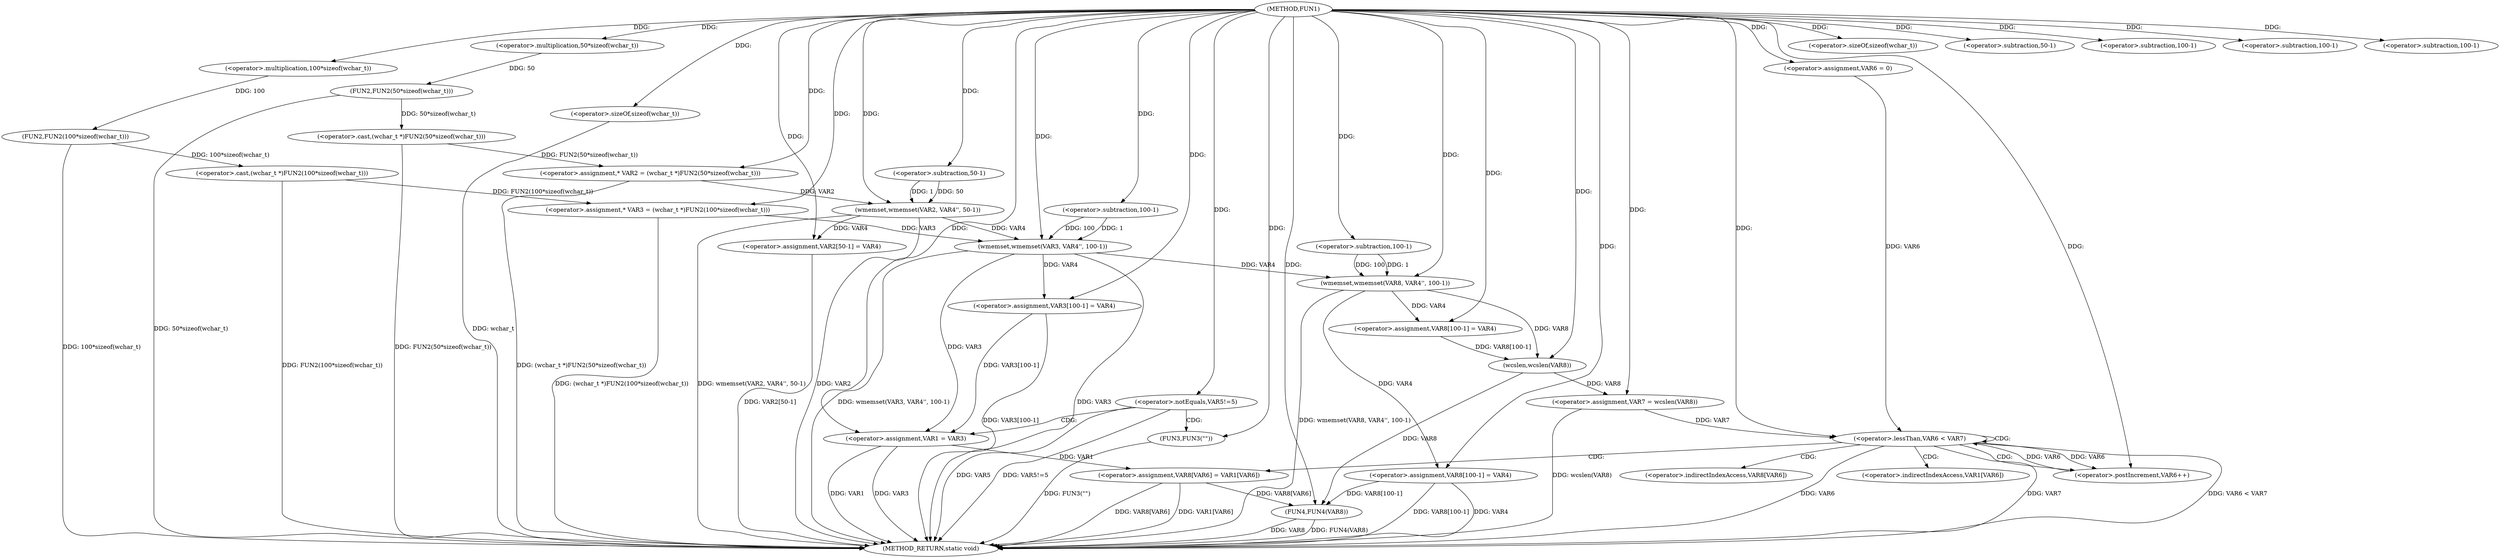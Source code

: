 digraph FUN1 {  
"1000100" [label = "(METHOD,FUN1)" ]
"1000208" [label = "(METHOD_RETURN,static void)" ]
"1000104" [label = "(<operator>.assignment,* VAR2 = (wchar_t *)FUN2(50*sizeof(wchar_t)))" ]
"1000106" [label = "(<operator>.cast,(wchar_t *)FUN2(50*sizeof(wchar_t)))" ]
"1000108" [label = "(FUN2,FUN2(50*sizeof(wchar_t)))" ]
"1000109" [label = "(<operator>.multiplication,50*sizeof(wchar_t))" ]
"1000111" [label = "(<operator>.sizeOf,sizeof(wchar_t))" ]
"1000114" [label = "(<operator>.assignment,* VAR3 = (wchar_t *)FUN2(100*sizeof(wchar_t)))" ]
"1000116" [label = "(<operator>.cast,(wchar_t *)FUN2(100*sizeof(wchar_t)))" ]
"1000118" [label = "(FUN2,FUN2(100*sizeof(wchar_t)))" ]
"1000119" [label = "(<operator>.multiplication,100*sizeof(wchar_t))" ]
"1000121" [label = "(<operator>.sizeOf,sizeof(wchar_t))" ]
"1000123" [label = "(wmemset,wmemset(VAR2, VAR4'', 50-1))" ]
"1000126" [label = "(<operator>.subtraction,50-1)" ]
"1000129" [label = "(<operator>.assignment,VAR2[50-1] = VAR4)" ]
"1000132" [label = "(<operator>.subtraction,50-1)" ]
"1000136" [label = "(wmemset,wmemset(VAR3, VAR4'', 100-1))" ]
"1000139" [label = "(<operator>.subtraction,100-1)" ]
"1000142" [label = "(<operator>.assignment,VAR3[100-1] = VAR4)" ]
"1000145" [label = "(<operator>.subtraction,100-1)" ]
"1000150" [label = "(<operator>.notEquals,VAR5!=5)" ]
"1000154" [label = "(FUN3,FUN3(\"\"))" ]
"1000158" [label = "(<operator>.assignment,VAR1 = VAR3)" ]
"1000165" [label = "(wmemset,wmemset(VAR8, VAR4'', 100-1))" ]
"1000168" [label = "(<operator>.subtraction,100-1)" ]
"1000171" [label = "(<operator>.assignment,VAR8[100-1] = VAR4)" ]
"1000174" [label = "(<operator>.subtraction,100-1)" ]
"1000178" [label = "(<operator>.assignment,VAR7 = wcslen(VAR8))" ]
"1000180" [label = "(wcslen,wcslen(VAR8))" ]
"1000183" [label = "(<operator>.assignment,VAR6 = 0)" ]
"1000186" [label = "(<operator>.lessThan,VAR6 < VAR7)" ]
"1000189" [label = "(<operator>.postIncrement,VAR6++)" ]
"1000192" [label = "(<operator>.assignment,VAR8[VAR6] = VAR1[VAR6])" ]
"1000199" [label = "(<operator>.assignment,VAR8[100-1] = VAR4)" ]
"1000202" [label = "(<operator>.subtraction,100-1)" ]
"1000206" [label = "(FUN4,FUN4(VAR8))" ]
"1000193" [label = "(<operator>.indirectIndexAccess,VAR8[VAR6])" ]
"1000196" [label = "(<operator>.indirectIndexAccess,VAR1[VAR6])" ]
  "1000106" -> "1000208"  [ label = "DDG: FUN2(50*sizeof(wchar_t))"] 
  "1000150" -> "1000208"  [ label = "DDG: VAR5"] 
  "1000199" -> "1000208"  [ label = "DDG: VAR8[100-1]"] 
  "1000206" -> "1000208"  [ label = "DDG: VAR8"] 
  "1000116" -> "1000208"  [ label = "DDG: FUN2(100*sizeof(wchar_t))"] 
  "1000154" -> "1000208"  [ label = "DDG: FUN3(\"\")"] 
  "1000192" -> "1000208"  [ label = "DDG: VAR8[VAR6]"] 
  "1000150" -> "1000208"  [ label = "DDG: VAR5!=5"] 
  "1000192" -> "1000208"  [ label = "DDG: VAR1[VAR6]"] 
  "1000158" -> "1000208"  [ label = "DDG: VAR1"] 
  "1000186" -> "1000208"  [ label = "DDG: VAR7"] 
  "1000129" -> "1000208"  [ label = "DDG: VAR2[50-1]"] 
  "1000186" -> "1000208"  [ label = "DDG: VAR6 < VAR7"] 
  "1000186" -> "1000208"  [ label = "DDG: VAR6"] 
  "1000158" -> "1000208"  [ label = "DDG: VAR3"] 
  "1000206" -> "1000208"  [ label = "DDG: FUN4(VAR8)"] 
  "1000123" -> "1000208"  [ label = "DDG: wmemset(VAR2, VAR4'', 50-1)"] 
  "1000178" -> "1000208"  [ label = "DDG: wcslen(VAR8)"] 
  "1000142" -> "1000208"  [ label = "DDG: VAR3[100-1]"] 
  "1000136" -> "1000208"  [ label = "DDG: wmemset(VAR3, VAR4'', 100-1)"] 
  "1000121" -> "1000208"  [ label = "DDG: wchar_t"] 
  "1000199" -> "1000208"  [ label = "DDG: VAR4"] 
  "1000118" -> "1000208"  [ label = "DDG: 100*sizeof(wchar_t)"] 
  "1000114" -> "1000208"  [ label = "DDG: (wchar_t *)FUN2(100*sizeof(wchar_t))"] 
  "1000136" -> "1000208"  [ label = "DDG: VAR3"] 
  "1000104" -> "1000208"  [ label = "DDG: (wchar_t *)FUN2(50*sizeof(wchar_t))"] 
  "1000108" -> "1000208"  [ label = "DDG: 50*sizeof(wchar_t)"] 
  "1000123" -> "1000208"  [ label = "DDG: VAR2"] 
  "1000165" -> "1000208"  [ label = "DDG: wmemset(VAR8, VAR4'', 100-1)"] 
  "1000106" -> "1000104"  [ label = "DDG: FUN2(50*sizeof(wchar_t))"] 
  "1000100" -> "1000104"  [ label = "DDG: "] 
  "1000108" -> "1000106"  [ label = "DDG: 50*sizeof(wchar_t)"] 
  "1000109" -> "1000108"  [ label = "DDG: 50"] 
  "1000100" -> "1000109"  [ label = "DDG: "] 
  "1000100" -> "1000111"  [ label = "DDG: "] 
  "1000116" -> "1000114"  [ label = "DDG: FUN2(100*sizeof(wchar_t))"] 
  "1000100" -> "1000114"  [ label = "DDG: "] 
  "1000118" -> "1000116"  [ label = "DDG: 100*sizeof(wchar_t)"] 
  "1000119" -> "1000118"  [ label = "DDG: 100"] 
  "1000100" -> "1000119"  [ label = "DDG: "] 
  "1000100" -> "1000121"  [ label = "DDG: "] 
  "1000104" -> "1000123"  [ label = "DDG: VAR2"] 
  "1000100" -> "1000123"  [ label = "DDG: "] 
  "1000126" -> "1000123"  [ label = "DDG: 50"] 
  "1000126" -> "1000123"  [ label = "DDG: 1"] 
  "1000100" -> "1000126"  [ label = "DDG: "] 
  "1000123" -> "1000129"  [ label = "DDG: VAR4"] 
  "1000100" -> "1000129"  [ label = "DDG: "] 
  "1000100" -> "1000132"  [ label = "DDG: "] 
  "1000114" -> "1000136"  [ label = "DDG: VAR3"] 
  "1000100" -> "1000136"  [ label = "DDG: "] 
  "1000123" -> "1000136"  [ label = "DDG: VAR4"] 
  "1000139" -> "1000136"  [ label = "DDG: 100"] 
  "1000139" -> "1000136"  [ label = "DDG: 1"] 
  "1000100" -> "1000139"  [ label = "DDG: "] 
  "1000136" -> "1000142"  [ label = "DDG: VAR4"] 
  "1000100" -> "1000142"  [ label = "DDG: "] 
  "1000100" -> "1000145"  [ label = "DDG: "] 
  "1000100" -> "1000150"  [ label = "DDG: "] 
  "1000100" -> "1000154"  [ label = "DDG: "] 
  "1000142" -> "1000158"  [ label = "DDG: VAR3[100-1]"] 
  "1000136" -> "1000158"  [ label = "DDG: VAR3"] 
  "1000100" -> "1000158"  [ label = "DDG: "] 
  "1000100" -> "1000165"  [ label = "DDG: "] 
  "1000136" -> "1000165"  [ label = "DDG: VAR4"] 
  "1000168" -> "1000165"  [ label = "DDG: 100"] 
  "1000168" -> "1000165"  [ label = "DDG: 1"] 
  "1000100" -> "1000168"  [ label = "DDG: "] 
  "1000165" -> "1000171"  [ label = "DDG: VAR4"] 
  "1000100" -> "1000171"  [ label = "DDG: "] 
  "1000100" -> "1000174"  [ label = "DDG: "] 
  "1000180" -> "1000178"  [ label = "DDG: VAR8"] 
  "1000100" -> "1000178"  [ label = "DDG: "] 
  "1000171" -> "1000180"  [ label = "DDG: VAR8[100-1]"] 
  "1000165" -> "1000180"  [ label = "DDG: VAR8"] 
  "1000100" -> "1000180"  [ label = "DDG: "] 
  "1000100" -> "1000183"  [ label = "DDG: "] 
  "1000189" -> "1000186"  [ label = "DDG: VAR6"] 
  "1000183" -> "1000186"  [ label = "DDG: VAR6"] 
  "1000100" -> "1000186"  [ label = "DDG: "] 
  "1000178" -> "1000186"  [ label = "DDG: VAR7"] 
  "1000186" -> "1000189"  [ label = "DDG: VAR6"] 
  "1000100" -> "1000189"  [ label = "DDG: "] 
  "1000158" -> "1000192"  [ label = "DDG: VAR1"] 
  "1000100" -> "1000199"  [ label = "DDG: "] 
  "1000165" -> "1000199"  [ label = "DDG: VAR4"] 
  "1000100" -> "1000202"  [ label = "DDG: "] 
  "1000199" -> "1000206"  [ label = "DDG: VAR8[100-1]"] 
  "1000180" -> "1000206"  [ label = "DDG: VAR8"] 
  "1000192" -> "1000206"  [ label = "DDG: VAR8[VAR6]"] 
  "1000100" -> "1000206"  [ label = "DDG: "] 
  "1000150" -> "1000154"  [ label = "CDG: "] 
  "1000150" -> "1000158"  [ label = "CDG: "] 
  "1000186" -> "1000193"  [ label = "CDG: "] 
  "1000186" -> "1000186"  [ label = "CDG: "] 
  "1000186" -> "1000192"  [ label = "CDG: "] 
  "1000186" -> "1000189"  [ label = "CDG: "] 
  "1000186" -> "1000196"  [ label = "CDG: "] 
}
